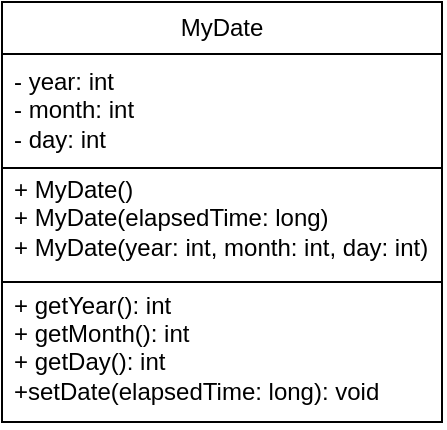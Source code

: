 <mxfile version="25.0.2">
  <diagram name="Page-1" id="e7e014a7-5840-1c2e-5031-d8a46d1fe8dd">
    <mxGraphModel dx="954" dy="608" grid="1" gridSize="10" guides="1" tooltips="1" connect="1" arrows="1" fold="1" page="1" pageScale="1" pageWidth="1169" pageHeight="826" background="none" math="0" shadow="0">
      <root>
        <mxCell id="0" />
        <mxCell id="1" parent="0" />
        <mxCell id="cUz_vMkqwMFt1SvoV0Q7-45" value="MyDate" style="swimlane;fontStyle=0;childLayout=stackLayout;horizontal=1;startSize=26;fillColor=none;horizontalStack=0;resizeParent=1;resizeParentMax=0;resizeLast=0;collapsible=1;marginBottom=0;whiteSpace=wrap;html=1;" vertex="1" parent="1">
          <mxGeometry x="500" y="330" width="220" height="210" as="geometry" />
        </mxCell>
        <mxCell id="cUz_vMkqwMFt1SvoV0Q7-46" value="- year: int&lt;div&gt;- month: int&lt;/div&gt;&lt;div&gt;- day: int&lt;/div&gt;" style="text;strokeColor=none;fillColor=none;align=left;verticalAlign=top;spacingLeft=4;spacingRight=4;overflow=hidden;rotatable=0;points=[[0,0.5],[1,0.5]];portConstraint=eastwest;whiteSpace=wrap;html=1;" vertex="1" parent="cUz_vMkqwMFt1SvoV0Q7-45">
          <mxGeometry y="26" width="220" height="54" as="geometry" />
        </mxCell>
        <mxCell id="cUz_vMkqwMFt1SvoV0Q7-49" value="" style="endArrow=none;html=1;rounded=0;" edge="1" parent="cUz_vMkqwMFt1SvoV0Q7-45">
          <mxGeometry width="50" height="50" relative="1" as="geometry">
            <mxPoint y="83" as="sourcePoint" />
            <mxPoint x="220" y="83" as="targetPoint" />
          </mxGeometry>
        </mxCell>
        <mxCell id="cUz_vMkqwMFt1SvoV0Q7-51" value="" style="endArrow=none;html=1;rounded=0;" edge="1" parent="cUz_vMkqwMFt1SvoV0Q7-45">
          <mxGeometry width="50" height="50" relative="1" as="geometry">
            <mxPoint y="140" as="sourcePoint" />
            <mxPoint x="220" y="140" as="targetPoint" />
          </mxGeometry>
        </mxCell>
        <mxCell id="cUz_vMkqwMFt1SvoV0Q7-47" value="+ MyDate()&lt;div&gt;+ MyDate(elapsedTime: long)&lt;/div&gt;&lt;div&gt;+ MyDate(year: int, month: int, day: int)&lt;/div&gt;&lt;div&gt;&lt;br&gt;&lt;/div&gt;&lt;div&gt;+ getYear(): int&lt;/div&gt;&lt;div&gt;+ getMonth(): int&lt;/div&gt;&lt;div&gt;+ getDay(): int&lt;/div&gt;&lt;div&gt;+setDate(elapsedTime: long): void&lt;/div&gt;&lt;div&gt;&lt;br&gt;&lt;/div&gt;" style="text;strokeColor=none;fillColor=none;align=left;verticalAlign=top;spacingLeft=4;spacingRight=4;overflow=hidden;rotatable=0;points=[[0,0.5],[1,0.5]];portConstraint=eastwest;whiteSpace=wrap;html=1;" vertex="1" parent="cUz_vMkqwMFt1SvoV0Q7-45">
          <mxGeometry y="80" width="220" height="130" as="geometry" />
        </mxCell>
      </root>
    </mxGraphModel>
  </diagram>
</mxfile>
